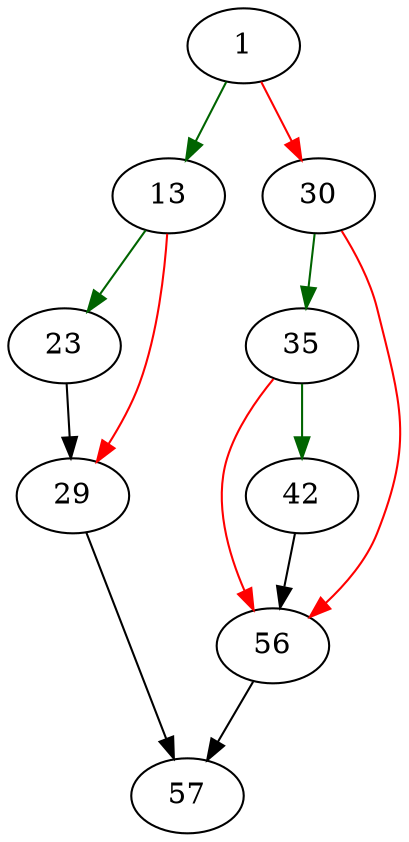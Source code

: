 strict digraph "sqlite3VdbeReset" {
	// Node definitions.
	1 [entry=true];
	13;
	30;
	23;
	29;
	57;
	35;
	56;
	42;

	// Edge definitions.
	1 -> 13 [
		color=darkgreen
		cond=true
	];
	1 -> 30 [
		color=red
		cond=false
	];
	13 -> 23 [
		color=darkgreen
		cond=true
	];
	13 -> 29 [
		color=red
		cond=false
	];
	30 -> 35 [
		color=darkgreen
		cond=true
	];
	30 -> 56 [
		color=red
		cond=false
	];
	23 -> 29;
	29 -> 57;
	35 -> 56 [
		color=red
		cond=false
	];
	35 -> 42 [
		color=darkgreen
		cond=true
	];
	56 -> 57;
	42 -> 56;
}